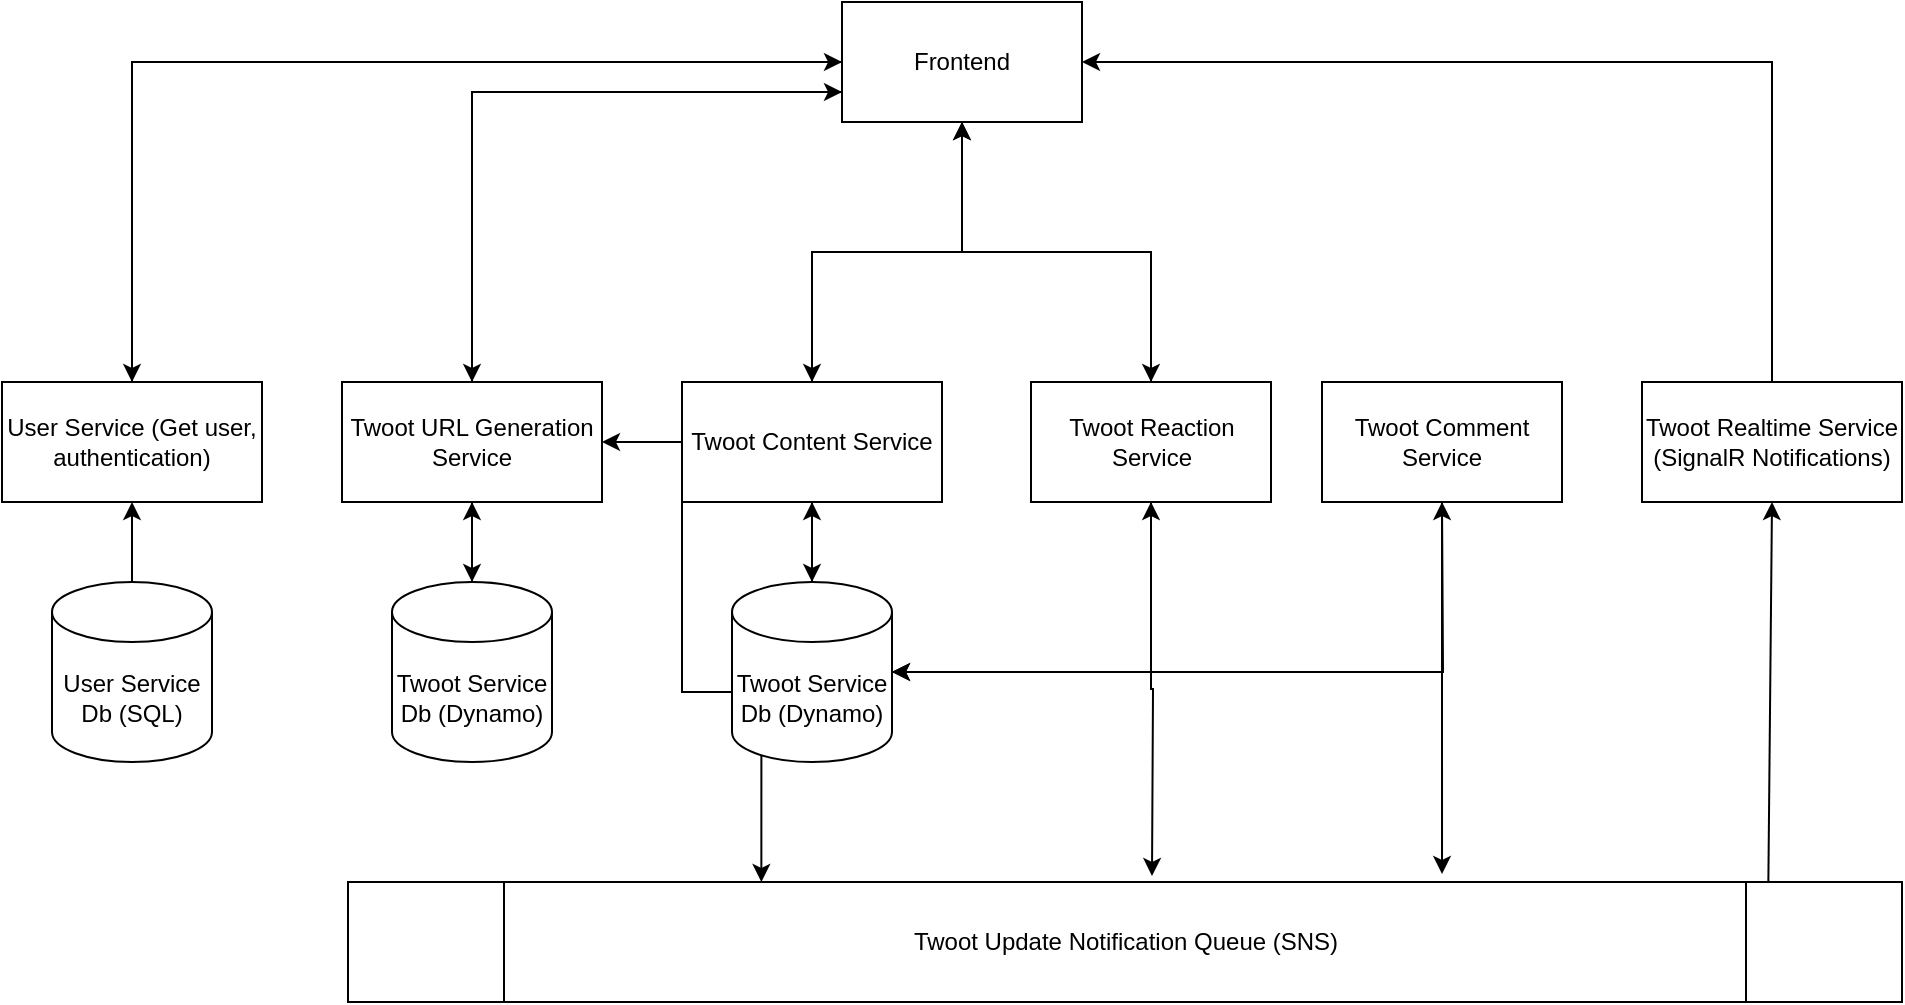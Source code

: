 <mxfile version="14.6.13" type="device"><diagram id="VA6D0ICM7S9oT6VzHzVG" name="Page-1"><mxGraphModel dx="1426" dy="720" grid="1" gridSize="10" guides="1" tooltips="1" connect="1" arrows="1" fold="1" page="1" pageScale="1" pageWidth="1169" pageHeight="827" math="0" shadow="0"><root><mxCell id="0"/><mxCell id="1" parent="0"/><mxCell id="vXTbRqOXmOXJsaWcbDk--22" style="edgeStyle=orthogonalEdgeStyle;rounded=0;orthogonalLoop=1;jettySize=auto;html=1;exitX=0.5;exitY=0;exitDx=0;exitDy=0;entryX=0;entryY=0.5;entryDx=0;entryDy=0;" edge="1" parent="1" source="_6yv-54u-0dKqLTVh-iW-1" target="_6yv-54u-0dKqLTVh-iW-16"><mxGeometry relative="1" as="geometry"/></mxCell><mxCell id="_6yv-54u-0dKqLTVh-iW-1" value="User Service (Get user, authentication)" style="rounded=0;whiteSpace=wrap;html=1;" parent="1" vertex="1"><mxGeometry x="80" y="300" width="130" height="60" as="geometry"/></mxCell><mxCell id="vXTbRqOXmOXJsaWcbDk--1" style="edgeStyle=orthogonalEdgeStyle;rounded=0;orthogonalLoop=1;jettySize=auto;html=1;exitX=0.5;exitY=0;exitDx=0;exitDy=0;exitPerimeter=0;entryX=0.5;entryY=1;entryDx=0;entryDy=0;" edge="1" parent="1" source="_6yv-54u-0dKqLTVh-iW-2" target="_6yv-54u-0dKqLTVh-iW-1"><mxGeometry relative="1" as="geometry"/></mxCell><mxCell id="_6yv-54u-0dKqLTVh-iW-2" value="User Service Db (SQL)" style="shape=cylinder3;whiteSpace=wrap;html=1;boundedLbl=1;backgroundOutline=1;size=15;" parent="1" vertex="1"><mxGeometry x="105" y="400" width="80" height="90" as="geometry"/></mxCell><mxCell id="vXTbRqOXmOXJsaWcbDk--9" style="edgeStyle=orthogonalEdgeStyle;rounded=0;orthogonalLoop=1;jettySize=auto;html=1;exitX=0;exitY=0.5;exitDx=0;exitDy=0;" edge="1" parent="1" source="_6yv-54u-0dKqLTVh-iW-3"><mxGeometry relative="1" as="geometry"><mxPoint x="380" y="330" as="targetPoint"/></mxGeometry></mxCell><mxCell id="vXTbRqOXmOXJsaWcbDk--10" style="edgeStyle=orthogonalEdgeStyle;rounded=0;orthogonalLoop=1;jettySize=auto;html=1;exitX=0.5;exitY=1;exitDx=0;exitDy=0;" edge="1" parent="1" source="_6yv-54u-0dKqLTVh-iW-3"><mxGeometry relative="1" as="geometry"><mxPoint x="485" y="400" as="targetPoint"/></mxGeometry></mxCell><mxCell id="vXTbRqOXmOXJsaWcbDk--13" style="edgeStyle=orthogonalEdgeStyle;rounded=0;orthogonalLoop=1;jettySize=auto;html=1;exitX=0;exitY=1;exitDx=0;exitDy=0;entryX=0.266;entryY=0;entryDx=0;entryDy=0;entryPerimeter=0;" edge="1" parent="1" source="_6yv-54u-0dKqLTVh-iW-3" target="_6yv-54u-0dKqLTVh-iW-12"><mxGeometry relative="1" as="geometry"/></mxCell><mxCell id="vXTbRqOXmOXJsaWcbDk--17" style="edgeStyle=orthogonalEdgeStyle;rounded=0;orthogonalLoop=1;jettySize=auto;html=1;exitX=0.5;exitY=0;exitDx=0;exitDy=0;entryX=0.5;entryY=1;entryDx=0;entryDy=0;" edge="1" parent="1" source="_6yv-54u-0dKqLTVh-iW-3" target="_6yv-54u-0dKqLTVh-iW-16"><mxGeometry relative="1" as="geometry"/></mxCell><mxCell id="_6yv-54u-0dKqLTVh-iW-3" value="Twoot Content Service" style="rounded=0;whiteSpace=wrap;html=1;" parent="1" vertex="1"><mxGeometry x="420" y="300" width="130" height="60" as="geometry"/></mxCell><mxCell id="vXTbRqOXmOXJsaWcbDk--3" style="edgeStyle=orthogonalEdgeStyle;rounded=0;orthogonalLoop=1;jettySize=auto;html=1;exitX=0.5;exitY=0;exitDx=0;exitDy=0;exitPerimeter=0;entryX=0.5;entryY=1;entryDx=0;entryDy=0;" edge="1" parent="1" source="_6yv-54u-0dKqLTVh-iW-4" target="_6yv-54u-0dKqLTVh-iW-3"><mxGeometry relative="1" as="geometry"/></mxCell><mxCell id="vXTbRqOXmOXJsaWcbDk--11" style="edgeStyle=orthogonalEdgeStyle;rounded=0;orthogonalLoop=1;jettySize=auto;html=1;exitX=1;exitY=0.5;exitDx=0;exitDy=0;exitPerimeter=0;entryX=0.5;entryY=1;entryDx=0;entryDy=0;" edge="1" parent="1" source="_6yv-54u-0dKqLTVh-iW-4" target="vXTbRqOXmOXJsaWcbDk--4"><mxGeometry relative="1" as="geometry"/></mxCell><mxCell id="vXTbRqOXmOXJsaWcbDk--25" style="edgeStyle=orthogonalEdgeStyle;rounded=0;orthogonalLoop=1;jettySize=auto;html=1;exitX=1;exitY=0.5;exitDx=0;exitDy=0;exitPerimeter=0;" edge="1" parent="1" source="_6yv-54u-0dKqLTVh-iW-4"><mxGeometry relative="1" as="geometry"><mxPoint x="800" y="360" as="targetPoint"/></mxGeometry></mxCell><mxCell id="_6yv-54u-0dKqLTVh-iW-4" value="Twoot Service Db (Dynamo)" style="shape=cylinder3;whiteSpace=wrap;html=1;boundedLbl=1;backgroundOutline=1;size=15;" parent="1" vertex="1"><mxGeometry x="445" y="400" width="80" height="90" as="geometry"/></mxCell><mxCell id="vXTbRqOXmOXJsaWcbDk--20" style="edgeStyle=orthogonalEdgeStyle;rounded=0;orthogonalLoop=1;jettySize=auto;html=1;exitX=0.5;exitY=0;exitDx=0;exitDy=0;entryX=1;entryY=0.5;entryDx=0;entryDy=0;" edge="1" parent="1" source="_6yv-54u-0dKqLTVh-iW-11" target="_6yv-54u-0dKqLTVh-iW-16"><mxGeometry relative="1" as="geometry"/></mxCell><mxCell id="_6yv-54u-0dKqLTVh-iW-11" value="Twoot Realtime Service (SignalR Notifications)" style="whiteSpace=wrap;html=1;" parent="1" vertex="1"><mxGeometry x="900" y="300" width="130" height="60" as="geometry"/></mxCell><mxCell id="_6yv-54u-0dKqLTVh-iW-12" value="Twoot Update Notification Queue (SNS)" style="shape=process;whiteSpace=wrap;html=1;backgroundOutline=1;" parent="1" vertex="1"><mxGeometry x="253" y="550" width="777" height="60" as="geometry"/></mxCell><mxCell id="vXTbRqOXmOXJsaWcbDk--16" style="edgeStyle=orthogonalEdgeStyle;rounded=0;orthogonalLoop=1;jettySize=auto;html=1;exitX=0.5;exitY=1;exitDx=0;exitDy=0;entryX=0.5;entryY=0;entryDx=0;entryDy=0;" edge="1" parent="1" source="_6yv-54u-0dKqLTVh-iW-16" target="_6yv-54u-0dKqLTVh-iW-3"><mxGeometry relative="1" as="geometry"/></mxCell><mxCell id="vXTbRqOXmOXJsaWcbDk--18" style="edgeStyle=orthogonalEdgeStyle;rounded=0;orthogonalLoop=1;jettySize=auto;html=1;exitX=0.5;exitY=1;exitDx=0;exitDy=0;entryX=0.5;entryY=0;entryDx=0;entryDy=0;" edge="1" parent="1" source="_6yv-54u-0dKqLTVh-iW-16" target="vXTbRqOXmOXJsaWcbDk--4"><mxGeometry relative="1" as="geometry"/></mxCell><mxCell id="vXTbRqOXmOXJsaWcbDk--21" style="edgeStyle=orthogonalEdgeStyle;rounded=0;orthogonalLoop=1;jettySize=auto;html=1;exitX=0;exitY=0.5;exitDx=0;exitDy=0;entryX=0.5;entryY=0;entryDx=0;entryDy=0;" edge="1" parent="1" source="_6yv-54u-0dKqLTVh-iW-16" target="_6yv-54u-0dKqLTVh-iW-1"><mxGeometry relative="1" as="geometry"/></mxCell><mxCell id="vXTbRqOXmOXJsaWcbDk--31" style="edgeStyle=orthogonalEdgeStyle;rounded=0;orthogonalLoop=1;jettySize=auto;html=1;exitX=0;exitY=0.75;exitDx=0;exitDy=0;entryX=0.5;entryY=0;entryDx=0;entryDy=0;" edge="1" parent="1" source="_6yv-54u-0dKqLTVh-iW-16" target="_6yv-54u-0dKqLTVh-iW-20"><mxGeometry relative="1" as="geometry"/></mxCell><mxCell id="_6yv-54u-0dKqLTVh-iW-16" value="Frontend" style="whiteSpace=wrap;html=1;" parent="1" vertex="1"><mxGeometry x="500" y="110" width="120" height="60" as="geometry"/></mxCell><mxCell id="vXTbRqOXmOXJsaWcbDk--28" style="edgeStyle=orthogonalEdgeStyle;rounded=0;orthogonalLoop=1;jettySize=auto;html=1;exitX=0.5;exitY=1;exitDx=0;exitDy=0;entryX=0.5;entryY=0;entryDx=0;entryDy=0;entryPerimeter=0;" edge="1" parent="1" source="_6yv-54u-0dKqLTVh-iW-20" target="vXTbRqOXmOXJsaWcbDk--27"><mxGeometry relative="1" as="geometry"/></mxCell><mxCell id="vXTbRqOXmOXJsaWcbDk--30" style="edgeStyle=orthogonalEdgeStyle;rounded=0;orthogonalLoop=1;jettySize=auto;html=1;exitX=0.5;exitY=0;exitDx=0;exitDy=0;entryX=0;entryY=0.75;entryDx=0;entryDy=0;" edge="1" parent="1" source="_6yv-54u-0dKqLTVh-iW-20" target="_6yv-54u-0dKqLTVh-iW-16"><mxGeometry relative="1" as="geometry"/></mxCell><mxCell id="_6yv-54u-0dKqLTVh-iW-20" value="Twoot URL Generation Service" style="whiteSpace=wrap;html=1;" parent="1" vertex="1"><mxGeometry x="250" y="300" width="130" height="60" as="geometry"/></mxCell><mxCell id="vXTbRqOXmOXJsaWcbDk--7" style="edgeStyle=orthogonalEdgeStyle;rounded=0;orthogonalLoop=1;jettySize=auto;html=1;exitX=0.5;exitY=1;exitDx=0;exitDy=0;entryX=1;entryY=0.5;entryDx=0;entryDy=0;entryPerimeter=0;" edge="1" parent="1" source="vXTbRqOXmOXJsaWcbDk--4" target="_6yv-54u-0dKqLTVh-iW-4"><mxGeometry relative="1" as="geometry"/></mxCell><mxCell id="vXTbRqOXmOXJsaWcbDk--15" style="edgeStyle=orthogonalEdgeStyle;rounded=0;orthogonalLoop=1;jettySize=auto;html=1;exitX=0.5;exitY=1;exitDx=0;exitDy=0;" edge="1" parent="1" source="vXTbRqOXmOXJsaWcbDk--4"><mxGeometry relative="1" as="geometry"><mxPoint x="655" y="547" as="targetPoint"/></mxGeometry></mxCell><mxCell id="vXTbRqOXmOXJsaWcbDk--19" style="edgeStyle=orthogonalEdgeStyle;rounded=0;orthogonalLoop=1;jettySize=auto;html=1;exitX=0.5;exitY=0;exitDx=0;exitDy=0;entryX=0.5;entryY=1;entryDx=0;entryDy=0;" edge="1" parent="1" source="vXTbRqOXmOXJsaWcbDk--4" target="_6yv-54u-0dKqLTVh-iW-16"><mxGeometry relative="1" as="geometry"><mxPoint x="560" y="180" as="targetPoint"/></mxGeometry></mxCell><mxCell id="vXTbRqOXmOXJsaWcbDk--4" value="Twoot Reaction Service" style="whiteSpace=wrap;html=1;" vertex="1" parent="1"><mxGeometry x="594.5" y="300" width="120" height="60" as="geometry"/></mxCell><mxCell id="vXTbRqOXmOXJsaWcbDk--14" value="" style="endArrow=classic;html=1;entryX=0.5;entryY=1;entryDx=0;entryDy=0;exitX=0.914;exitY=0;exitDx=0;exitDy=0;exitPerimeter=0;" edge="1" parent="1" source="_6yv-54u-0dKqLTVh-iW-12" target="_6yv-54u-0dKqLTVh-iW-11"><mxGeometry width="50" height="50" relative="1" as="geometry"><mxPoint x="818" y="548" as="sourcePoint"/><mxPoint x="740" y="440" as="targetPoint"/></mxGeometry></mxCell><mxCell id="vXTbRqOXmOXJsaWcbDk--24" style="edgeStyle=orthogonalEdgeStyle;rounded=0;orthogonalLoop=1;jettySize=auto;html=1;exitX=0.5;exitY=1;exitDx=0;exitDy=0;entryX=1;entryY=0.5;entryDx=0;entryDy=0;entryPerimeter=0;" edge="1" parent="1" source="vXTbRqOXmOXJsaWcbDk--23" target="_6yv-54u-0dKqLTVh-iW-4"><mxGeometry relative="1" as="geometry"/></mxCell><mxCell id="vXTbRqOXmOXJsaWcbDk--26" style="edgeStyle=orthogonalEdgeStyle;rounded=0;orthogonalLoop=1;jettySize=auto;html=1;exitX=0.5;exitY=1;exitDx=0;exitDy=0;entryX=0.704;entryY=-0.067;entryDx=0;entryDy=0;entryPerimeter=0;" edge="1" parent="1" source="vXTbRqOXmOXJsaWcbDk--23" target="_6yv-54u-0dKqLTVh-iW-12"><mxGeometry relative="1" as="geometry"/></mxCell><mxCell id="vXTbRqOXmOXJsaWcbDk--23" value="Twoot Comment Service" style="whiteSpace=wrap;html=1;" vertex="1" parent="1"><mxGeometry x="740" y="300" width="120" height="60" as="geometry"/></mxCell><mxCell id="vXTbRqOXmOXJsaWcbDk--29" style="edgeStyle=orthogonalEdgeStyle;rounded=0;orthogonalLoop=1;jettySize=auto;html=1;exitX=0.5;exitY=0;exitDx=0;exitDy=0;exitPerimeter=0;entryX=0.5;entryY=1;entryDx=0;entryDy=0;" edge="1" parent="1" source="vXTbRqOXmOXJsaWcbDk--27" target="_6yv-54u-0dKqLTVh-iW-20"><mxGeometry relative="1" as="geometry"/></mxCell><mxCell id="vXTbRqOXmOXJsaWcbDk--27" value="Twoot Service Db (Dynamo)" style="shape=cylinder3;whiteSpace=wrap;html=1;boundedLbl=1;backgroundOutline=1;size=15;" vertex="1" parent="1"><mxGeometry x="275" y="400" width="80" height="90" as="geometry"/></mxCell></root></mxGraphModel></diagram></mxfile>